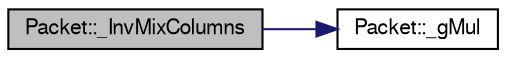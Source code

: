 digraph G
{
  edge [fontname="FreeSans",fontsize="10",labelfontname="FreeSans",labelfontsize="10"];
  node [fontname="FreeSans",fontsize="10",shape=record];
  rankdir=LR;
  Node1 [label="Packet::_InvMixColumns",height=0.2,width=0.4,color="black", fillcolor="grey75", style="filled" fontcolor="black"];
  Node1 -> Node2 [color="midnightblue",fontsize="10",style="solid",fontname="FreeSans"];
  Node2 [label="Packet::_gMul",height=0.2,width=0.4,color="black", fillcolor="white", style="filled",URL="$class_packet.html#ae2880e47fb958abeb1f4962b83e6276d"];
}
